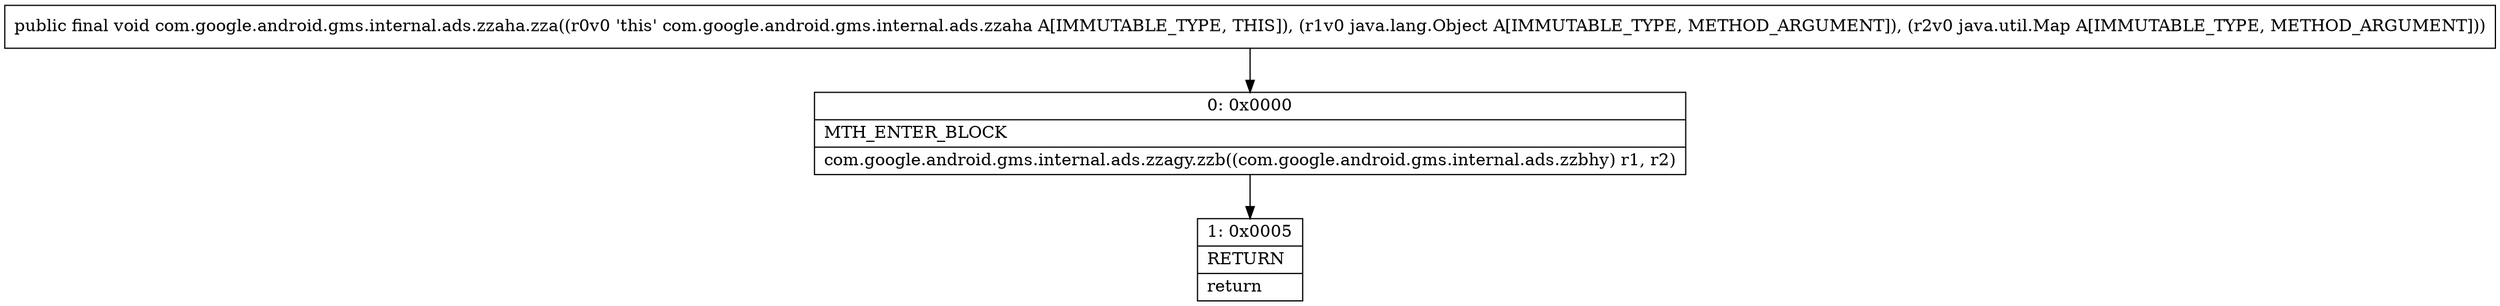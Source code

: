 digraph "CFG forcom.google.android.gms.internal.ads.zzaha.zza(Ljava\/lang\/Object;Ljava\/util\/Map;)V" {
Node_0 [shape=record,label="{0\:\ 0x0000|MTH_ENTER_BLOCK\l|com.google.android.gms.internal.ads.zzagy.zzb((com.google.android.gms.internal.ads.zzbhy) r1, r2)\l}"];
Node_1 [shape=record,label="{1\:\ 0x0005|RETURN\l|return\l}"];
MethodNode[shape=record,label="{public final void com.google.android.gms.internal.ads.zzaha.zza((r0v0 'this' com.google.android.gms.internal.ads.zzaha A[IMMUTABLE_TYPE, THIS]), (r1v0 java.lang.Object A[IMMUTABLE_TYPE, METHOD_ARGUMENT]), (r2v0 java.util.Map A[IMMUTABLE_TYPE, METHOD_ARGUMENT])) }"];
MethodNode -> Node_0;
Node_0 -> Node_1;
}

